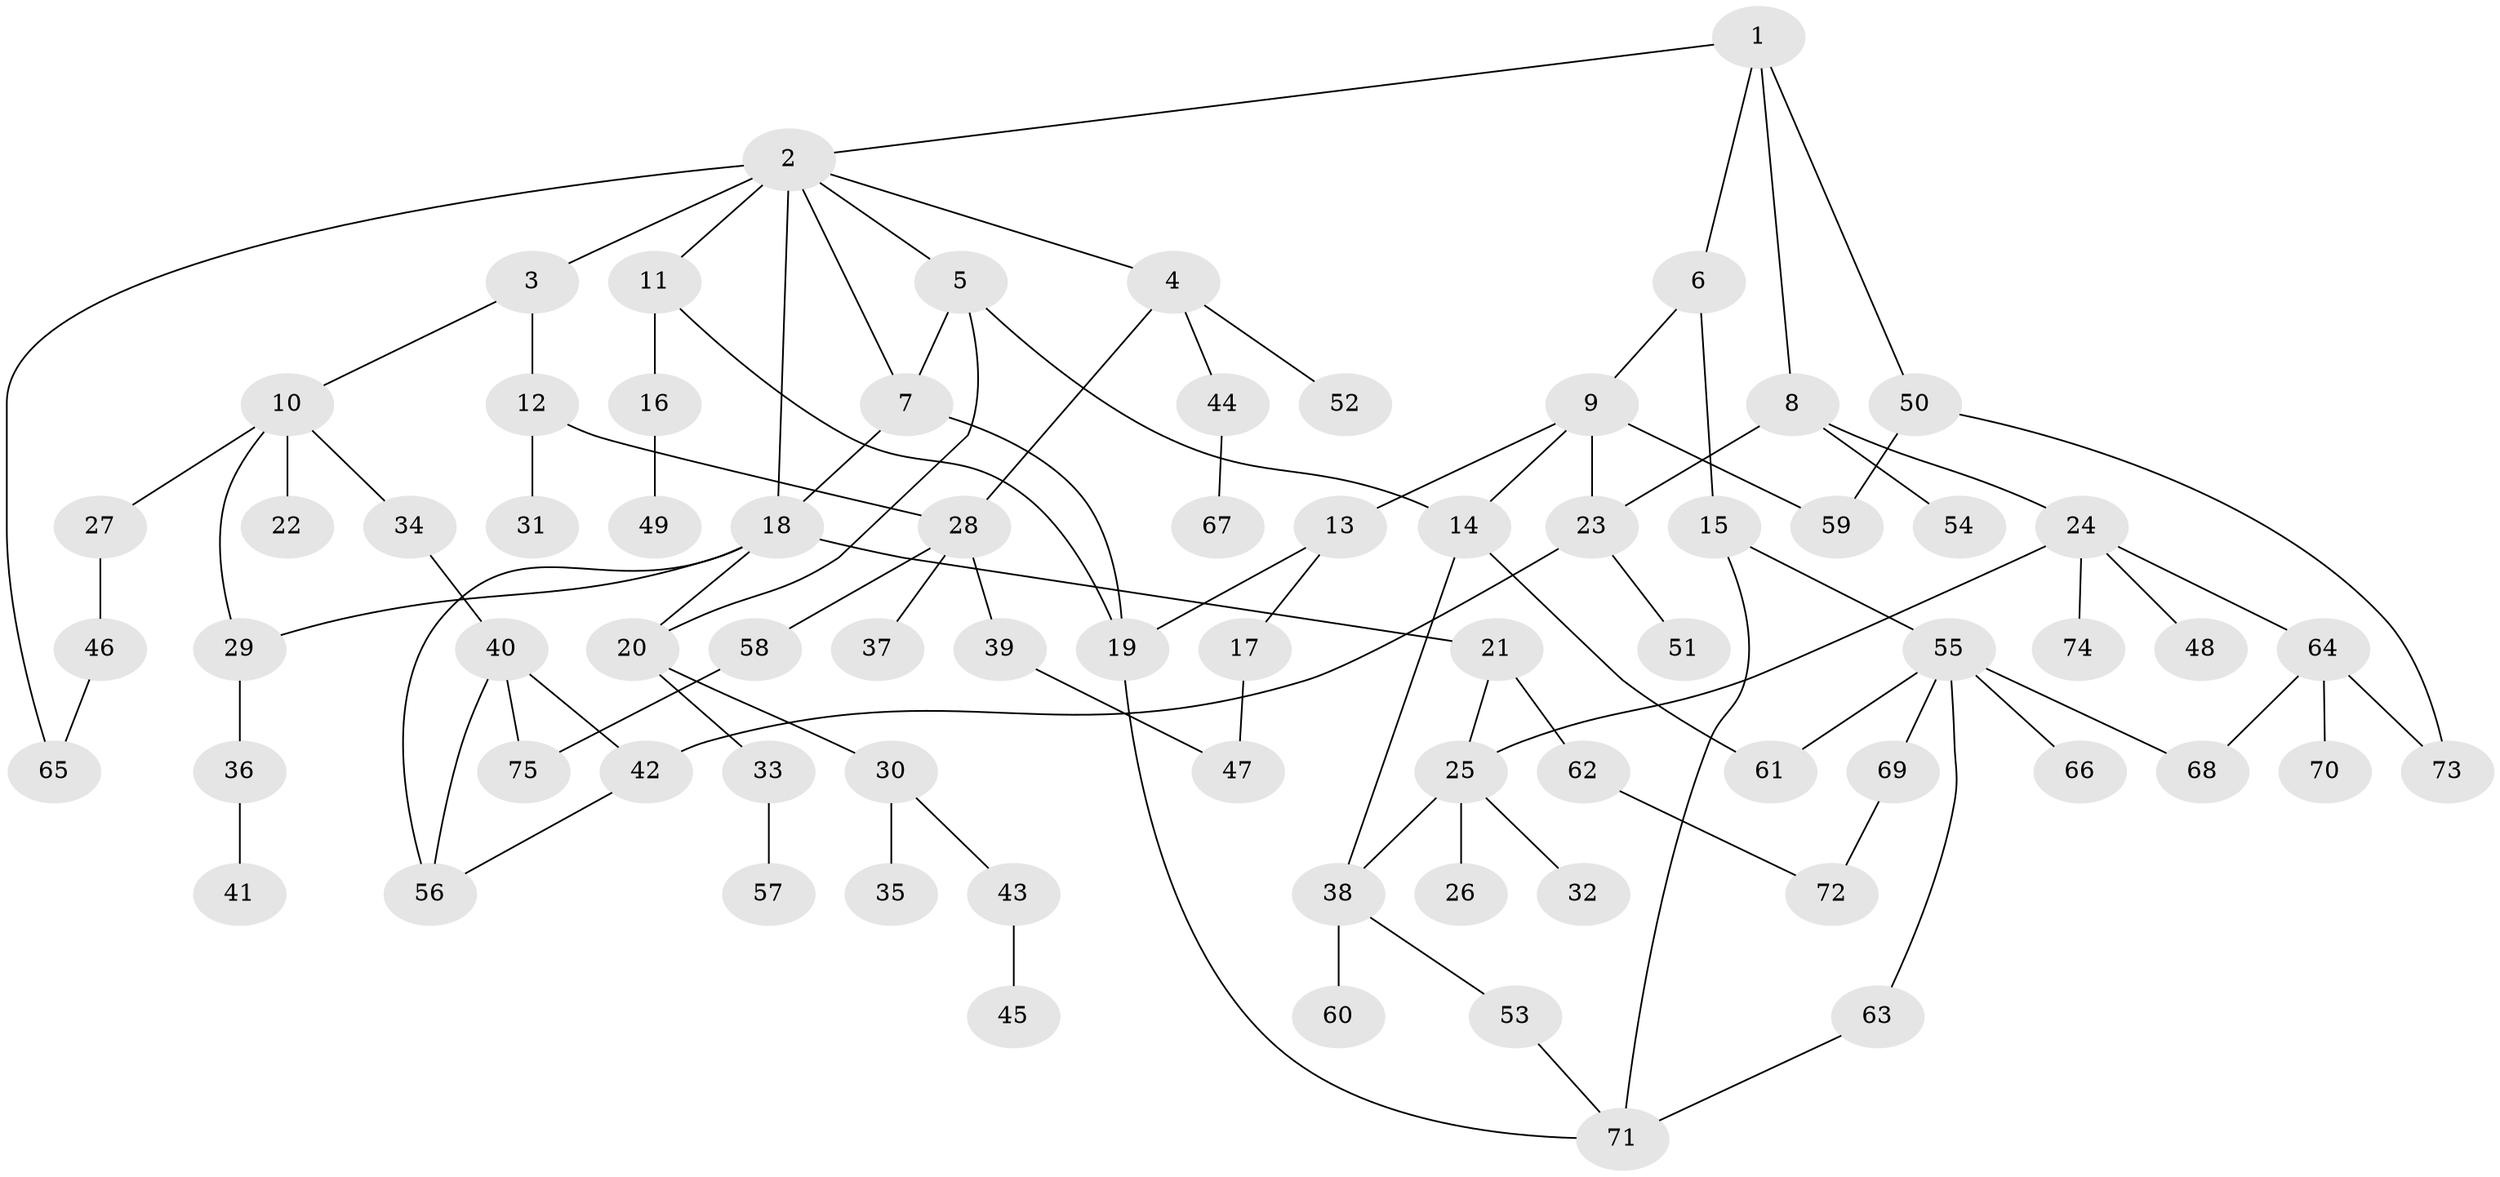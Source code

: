 // coarse degree distribution, {5: 0.07547169811320754, 8: 0.018867924528301886, 3: 0.20754716981132076, 4: 0.18867924528301888, 2: 0.2641509433962264, 6: 0.03773584905660377, 1: 0.20754716981132076}
// Generated by graph-tools (version 1.1) at 2025/49/03/04/25 22:49:09]
// undirected, 75 vertices, 99 edges
graph export_dot {
  node [color=gray90,style=filled];
  1;
  2;
  3;
  4;
  5;
  6;
  7;
  8;
  9;
  10;
  11;
  12;
  13;
  14;
  15;
  16;
  17;
  18;
  19;
  20;
  21;
  22;
  23;
  24;
  25;
  26;
  27;
  28;
  29;
  30;
  31;
  32;
  33;
  34;
  35;
  36;
  37;
  38;
  39;
  40;
  41;
  42;
  43;
  44;
  45;
  46;
  47;
  48;
  49;
  50;
  51;
  52;
  53;
  54;
  55;
  56;
  57;
  58;
  59;
  60;
  61;
  62;
  63;
  64;
  65;
  66;
  67;
  68;
  69;
  70;
  71;
  72;
  73;
  74;
  75;
  1 -- 2;
  1 -- 6;
  1 -- 8;
  1 -- 50;
  2 -- 3;
  2 -- 4;
  2 -- 5;
  2 -- 11;
  2 -- 18;
  2 -- 65;
  2 -- 7;
  3 -- 10;
  3 -- 12;
  4 -- 44;
  4 -- 52;
  4 -- 28;
  5 -- 7;
  5 -- 20;
  5 -- 14;
  6 -- 9;
  6 -- 15;
  7 -- 18;
  7 -- 19;
  8 -- 23;
  8 -- 24;
  8 -- 54;
  9 -- 13;
  9 -- 14;
  9 -- 59;
  9 -- 23;
  10 -- 22;
  10 -- 27;
  10 -- 29;
  10 -- 34;
  11 -- 16;
  11 -- 19;
  12 -- 28;
  12 -- 31;
  13 -- 17;
  13 -- 19;
  14 -- 38;
  14 -- 61;
  15 -- 55;
  15 -- 71;
  16 -- 49;
  17 -- 47;
  18 -- 20;
  18 -- 21;
  18 -- 56;
  18 -- 29;
  19 -- 71;
  20 -- 30;
  20 -- 33;
  21 -- 62;
  21 -- 25;
  23 -- 51;
  23 -- 42;
  24 -- 25;
  24 -- 48;
  24 -- 64;
  24 -- 74;
  25 -- 26;
  25 -- 32;
  25 -- 38;
  27 -- 46;
  28 -- 37;
  28 -- 39;
  28 -- 58;
  29 -- 36;
  30 -- 35;
  30 -- 43;
  33 -- 57;
  34 -- 40;
  36 -- 41;
  38 -- 53;
  38 -- 60;
  39 -- 47;
  40 -- 42;
  40 -- 75;
  40 -- 56;
  42 -- 56;
  43 -- 45;
  44 -- 67;
  46 -- 65;
  50 -- 73;
  50 -- 59;
  53 -- 71;
  55 -- 61;
  55 -- 63;
  55 -- 66;
  55 -- 68;
  55 -- 69;
  58 -- 75;
  62 -- 72;
  63 -- 71;
  64 -- 70;
  64 -- 73;
  64 -- 68;
  69 -- 72;
}
